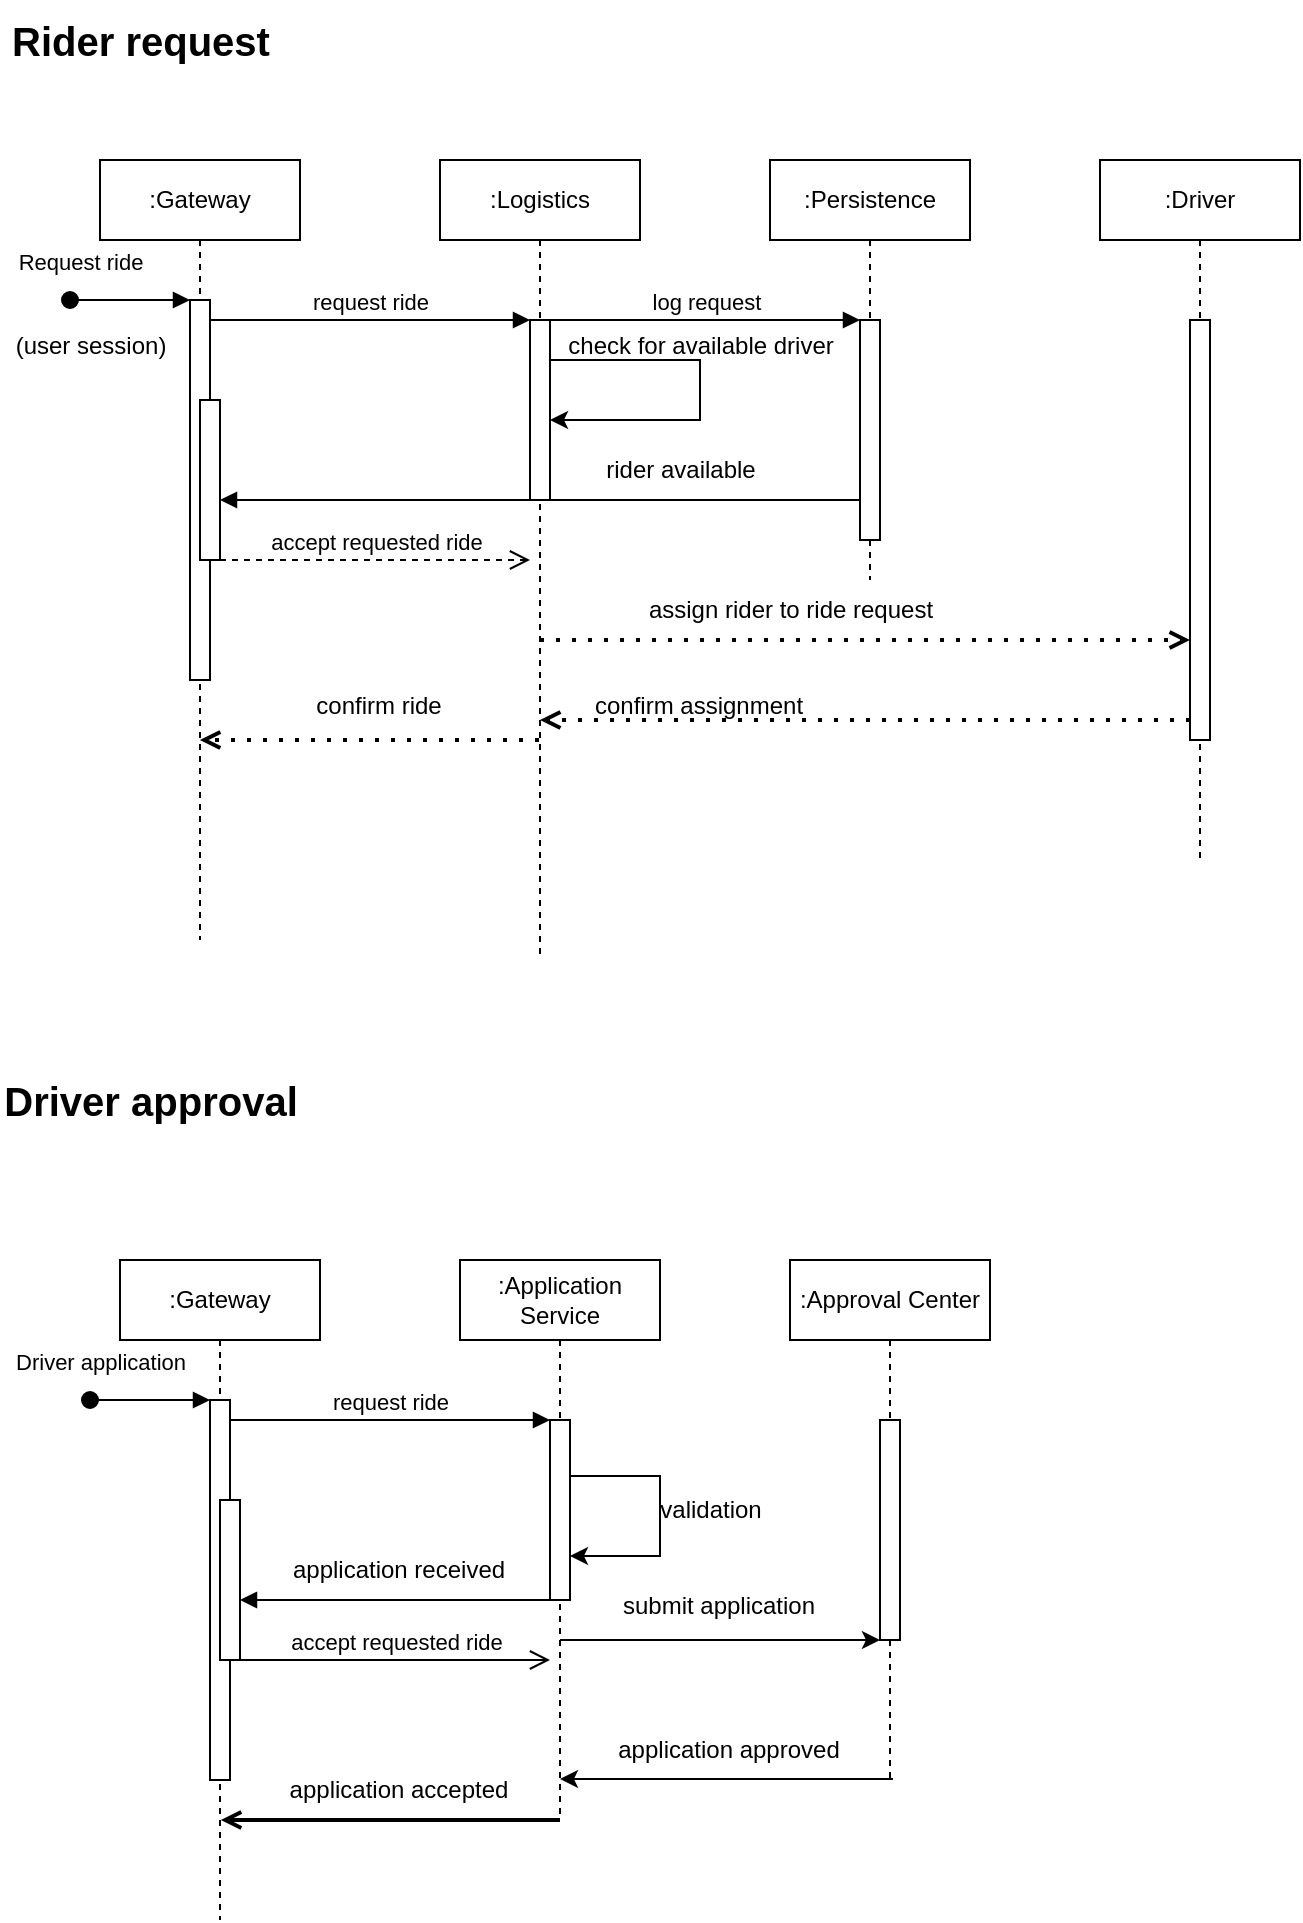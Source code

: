 <mxfile version="22.1.18" type="github">
  <diagram name="Page-1" id="2YBvvXClWsGukQMizWep">
    <mxGraphModel dx="2284" dy="1895" grid="1" gridSize="10" guides="1" tooltips="1" connect="1" arrows="1" fold="1" page="1" pageScale="1" pageWidth="850" pageHeight="1100" math="0" shadow="0">
      <root>
        <mxCell id="0" />
        <mxCell id="1" parent="0" />
        <mxCell id="aM9ryv3xv72pqoxQDRHE-1" value=":Gateway" style="shape=umlLifeline;perimeter=lifelinePerimeter;whiteSpace=wrap;html=1;container=0;dropTarget=0;collapsible=0;recursiveResize=0;outlineConnect=0;portConstraint=eastwest;newEdgeStyle={&quot;edgeStyle&quot;:&quot;elbowEdgeStyle&quot;,&quot;elbow&quot;:&quot;vertical&quot;,&quot;curved&quot;:0,&quot;rounded&quot;:0};" parent="1" vertex="1">
          <mxGeometry x="40" y="40" width="100" height="390" as="geometry" />
        </mxCell>
        <mxCell id="aM9ryv3xv72pqoxQDRHE-2" value="" style="html=1;points=[];perimeter=orthogonalPerimeter;outlineConnect=0;targetShapes=umlLifeline;portConstraint=eastwest;newEdgeStyle={&quot;edgeStyle&quot;:&quot;elbowEdgeStyle&quot;,&quot;elbow&quot;:&quot;vertical&quot;,&quot;curved&quot;:0,&quot;rounded&quot;:0};" parent="aM9ryv3xv72pqoxQDRHE-1" vertex="1">
          <mxGeometry x="45" y="70" width="10" height="190" as="geometry" />
        </mxCell>
        <mxCell id="aM9ryv3xv72pqoxQDRHE-3" value="&lt;div&gt;Request ride&lt;/div&gt;" style="html=1;verticalAlign=bottom;startArrow=oval;endArrow=block;startSize=8;edgeStyle=elbowEdgeStyle;elbow=vertical;curved=0;rounded=0;" parent="aM9ryv3xv72pqoxQDRHE-1" target="aM9ryv3xv72pqoxQDRHE-2" edge="1">
          <mxGeometry x="-0.843" y="10" relative="1" as="geometry">
            <mxPoint x="-15" y="70" as="sourcePoint" />
            <mxPoint as="offset" />
          </mxGeometry>
        </mxCell>
        <mxCell id="aM9ryv3xv72pqoxQDRHE-4" value="" style="html=1;points=[];perimeter=orthogonalPerimeter;outlineConnect=0;targetShapes=umlLifeline;portConstraint=eastwest;newEdgeStyle={&quot;edgeStyle&quot;:&quot;elbowEdgeStyle&quot;,&quot;elbow&quot;:&quot;vertical&quot;,&quot;curved&quot;:0,&quot;rounded&quot;:0};" parent="aM9ryv3xv72pqoxQDRHE-1" vertex="1">
          <mxGeometry x="50" y="120" width="10" height="80" as="geometry" />
        </mxCell>
        <mxCell id="aM9ryv3xv72pqoxQDRHE-5" value=":Logistics" style="shape=umlLifeline;perimeter=lifelinePerimeter;whiteSpace=wrap;html=1;container=0;dropTarget=0;collapsible=0;recursiveResize=0;outlineConnect=0;portConstraint=eastwest;newEdgeStyle={&quot;edgeStyle&quot;:&quot;elbowEdgeStyle&quot;,&quot;elbow&quot;:&quot;vertical&quot;,&quot;curved&quot;:0,&quot;rounded&quot;:0};" parent="1" vertex="1">
          <mxGeometry x="210" y="40" width="100" height="400" as="geometry" />
        </mxCell>
        <mxCell id="aM9ryv3xv72pqoxQDRHE-6" value="" style="html=1;points=[];perimeter=orthogonalPerimeter;outlineConnect=0;targetShapes=umlLifeline;portConstraint=eastwest;newEdgeStyle={&quot;edgeStyle&quot;:&quot;elbowEdgeStyle&quot;,&quot;elbow&quot;:&quot;vertical&quot;,&quot;curved&quot;:0,&quot;rounded&quot;:0};" parent="aM9ryv3xv72pqoxQDRHE-5" vertex="1">
          <mxGeometry x="45" y="80" width="10" height="90" as="geometry" />
        </mxCell>
        <mxCell id="qVhcKS6AcqmyLP0HcqAy-10" value="" style="endArrow=classic;html=1;rounded=0;edgeStyle=orthogonalEdgeStyle;" edge="1" parent="aM9ryv3xv72pqoxQDRHE-5" source="aM9ryv3xv72pqoxQDRHE-6" target="aM9ryv3xv72pqoxQDRHE-6">
          <mxGeometry width="50" height="50" relative="1" as="geometry">
            <mxPoint x="60" y="100" as="sourcePoint" />
            <mxPoint x="270" y="120" as="targetPoint" />
            <Array as="points">
              <mxPoint x="130" y="100" />
              <mxPoint x="130" y="130" />
            </Array>
          </mxGeometry>
        </mxCell>
        <mxCell id="aM9ryv3xv72pqoxQDRHE-7" value="request ride" style="html=1;verticalAlign=bottom;endArrow=block;edgeStyle=elbowEdgeStyle;elbow=vertical;curved=0;rounded=0;" parent="1" source="aM9ryv3xv72pqoxQDRHE-2" target="aM9ryv3xv72pqoxQDRHE-6" edge="1">
          <mxGeometry relative="1" as="geometry">
            <mxPoint x="195" y="130" as="sourcePoint" />
            <Array as="points">
              <mxPoint x="180" y="120" />
            </Array>
          </mxGeometry>
        </mxCell>
        <mxCell id="aM9ryv3xv72pqoxQDRHE-9" value="" style="html=1;verticalAlign=bottom;endArrow=block;edgeStyle=elbowEdgeStyle;elbow=vertical;curved=0;rounded=0;" parent="1" edge="1">
          <mxGeometry relative="1" as="geometry">
            <mxPoint x="420" y="210" as="sourcePoint" />
            <Array as="points">
              <mxPoint x="190" y="210" />
            </Array>
            <mxPoint x="100" y="210" as="targetPoint" />
          </mxGeometry>
        </mxCell>
        <mxCell id="aM9ryv3xv72pqoxQDRHE-10" value="accept requested ride" style="html=1;verticalAlign=bottom;endArrow=open;dashed=1;endSize=8;edgeStyle=elbowEdgeStyle;elbow=vertical;curved=0;rounded=0;" parent="1" edge="1">
          <mxGeometry relative="1" as="geometry">
            <mxPoint x="255" y="240" as="targetPoint" />
            <Array as="points">
              <mxPoint x="180" y="240" />
            </Array>
            <mxPoint x="100" y="240" as="sourcePoint" />
          </mxGeometry>
        </mxCell>
        <mxCell id="qVhcKS6AcqmyLP0HcqAy-1" value=":Persistence" style="shape=umlLifeline;perimeter=lifelinePerimeter;whiteSpace=wrap;html=1;container=0;dropTarget=0;collapsible=0;recursiveResize=0;outlineConnect=0;portConstraint=eastwest;newEdgeStyle={&quot;edgeStyle&quot;:&quot;elbowEdgeStyle&quot;,&quot;elbow&quot;:&quot;vertical&quot;,&quot;curved&quot;:0,&quot;rounded&quot;:0};" vertex="1" parent="1">
          <mxGeometry x="375" y="40" width="100" height="210" as="geometry" />
        </mxCell>
        <mxCell id="qVhcKS6AcqmyLP0HcqAy-2" value="" style="html=1;points=[];perimeter=orthogonalPerimeter;outlineConnect=0;targetShapes=umlLifeline;portConstraint=eastwest;newEdgeStyle={&quot;edgeStyle&quot;:&quot;elbowEdgeStyle&quot;,&quot;elbow&quot;:&quot;vertical&quot;,&quot;curved&quot;:0,&quot;rounded&quot;:0};" vertex="1" parent="qVhcKS6AcqmyLP0HcqAy-1">
          <mxGeometry x="45" y="80" width="10" height="110" as="geometry" />
        </mxCell>
        <mxCell id="qVhcKS6AcqmyLP0HcqAy-3" value=":Driver" style="shape=umlLifeline;perimeter=lifelinePerimeter;whiteSpace=wrap;html=1;container=0;dropTarget=0;collapsible=0;recursiveResize=0;outlineConnect=0;portConstraint=eastwest;newEdgeStyle={&quot;edgeStyle&quot;:&quot;elbowEdgeStyle&quot;,&quot;elbow&quot;:&quot;vertical&quot;,&quot;curved&quot;:0,&quot;rounded&quot;:0};" vertex="1" parent="1">
          <mxGeometry x="540" y="40" width="100" height="350" as="geometry" />
        </mxCell>
        <mxCell id="qVhcKS6AcqmyLP0HcqAy-4" value="" style="html=1;points=[];perimeter=orthogonalPerimeter;outlineConnect=0;targetShapes=umlLifeline;portConstraint=eastwest;newEdgeStyle={&quot;edgeStyle&quot;:&quot;elbowEdgeStyle&quot;,&quot;elbow&quot;:&quot;vertical&quot;,&quot;curved&quot;:0,&quot;rounded&quot;:0};" vertex="1" parent="qVhcKS6AcqmyLP0HcqAy-3">
          <mxGeometry x="45" y="80" width="10" height="210" as="geometry" />
        </mxCell>
        <mxCell id="qVhcKS6AcqmyLP0HcqAy-7" value="(user session)" style="text;html=1;align=center;verticalAlign=middle;resizable=0;points=[];autosize=1;strokeColor=none;fillColor=none;" vertex="1" parent="1">
          <mxGeometry x="-10" y="118" width="90" height="30" as="geometry" />
        </mxCell>
        <mxCell id="qVhcKS6AcqmyLP0HcqAy-8" value="log request" style="html=1;verticalAlign=bottom;endArrow=block;edgeStyle=elbowEdgeStyle;elbow=vertical;curved=0;rounded=0;" edge="1" parent="1">
          <mxGeometry relative="1" as="geometry">
            <mxPoint x="265" y="120" as="sourcePoint" />
            <Array as="points">
              <mxPoint x="365" y="120" />
            </Array>
            <mxPoint x="420" y="120" as="targetPoint" />
          </mxGeometry>
        </mxCell>
        <mxCell id="qVhcKS6AcqmyLP0HcqAy-11" value="check for available driver" style="text;html=1;align=center;verticalAlign=middle;resizable=0;points=[];autosize=1;strokeColor=none;fillColor=none;" vertex="1" parent="1">
          <mxGeometry x="270" y="118" width="140" height="30" as="geometry" />
        </mxCell>
        <mxCell id="qVhcKS6AcqmyLP0HcqAy-14" value="rider available" style="text;html=1;align=center;verticalAlign=middle;resizable=0;points=[];autosize=1;strokeColor=none;fillColor=none;" vertex="1" parent="1">
          <mxGeometry x="285" y="180" width="90" height="30" as="geometry" />
        </mxCell>
        <mxCell id="qVhcKS6AcqmyLP0HcqAy-15" value="" style="endArrow=open;dashed=1;html=1;dashPattern=1 3;strokeWidth=2;rounded=0;endFill=0;" edge="1" parent="1" target="qVhcKS6AcqmyLP0HcqAy-4">
          <mxGeometry width="50" height="50" relative="1" as="geometry">
            <mxPoint x="260" y="280" as="sourcePoint" />
            <mxPoint x="575" y="280" as="targetPoint" />
          </mxGeometry>
        </mxCell>
        <mxCell id="qVhcKS6AcqmyLP0HcqAy-16" value="assign rider to ride request" style="text;html=1;align=center;verticalAlign=middle;resizable=0;points=[];autosize=1;strokeColor=none;fillColor=none;" vertex="1" parent="1">
          <mxGeometry x="310" y="250" width="150" height="30" as="geometry" />
        </mxCell>
        <mxCell id="qVhcKS6AcqmyLP0HcqAy-20" value="" style="endArrow=open;dashed=1;html=1;dashPattern=1 3;strokeWidth=2;rounded=0;endFill=0;" edge="1" parent="1" target="aM9ryv3xv72pqoxQDRHE-5">
          <mxGeometry width="50" height="50" relative="1" as="geometry">
            <mxPoint x="585" y="320" as="sourcePoint" />
            <mxPoint x="320" y="320" as="targetPoint" />
            <Array as="points">
              <mxPoint x="440" y="320" />
            </Array>
          </mxGeometry>
        </mxCell>
        <mxCell id="qVhcKS6AcqmyLP0HcqAy-22" value="" style="endArrow=open;dashed=1;html=1;dashPattern=1 3;strokeWidth=2;rounded=0;endFill=0;" edge="1" parent="1">
          <mxGeometry width="50" height="50" relative="1" as="geometry">
            <mxPoint x="259.5" y="330" as="sourcePoint" />
            <mxPoint x="89.929" y="330" as="targetPoint" />
          </mxGeometry>
        </mxCell>
        <mxCell id="qVhcKS6AcqmyLP0HcqAy-23" value="confirm assignment" style="text;html=1;align=center;verticalAlign=middle;resizable=0;points=[];autosize=1;strokeColor=none;fillColor=none;" vertex="1" parent="1">
          <mxGeometry x="279" y="298" width="120" height="30" as="geometry" />
        </mxCell>
        <mxCell id="qVhcKS6AcqmyLP0HcqAy-24" value="confirm ride" style="text;html=1;align=center;verticalAlign=middle;resizable=0;points=[];autosize=1;strokeColor=none;fillColor=none;" vertex="1" parent="1">
          <mxGeometry x="139" y="298" width="80" height="30" as="geometry" />
        </mxCell>
        <mxCell id="qVhcKS6AcqmyLP0HcqAy-25" value=":Gateway" style="shape=umlLifeline;perimeter=lifelinePerimeter;whiteSpace=wrap;html=1;container=0;dropTarget=0;collapsible=0;recursiveResize=0;outlineConnect=0;portConstraint=eastwest;newEdgeStyle={&quot;edgeStyle&quot;:&quot;elbowEdgeStyle&quot;,&quot;elbow&quot;:&quot;vertical&quot;,&quot;curved&quot;:0,&quot;rounded&quot;:0};" vertex="1" parent="1">
          <mxGeometry x="50" y="590" width="100" height="330" as="geometry" />
        </mxCell>
        <mxCell id="qVhcKS6AcqmyLP0HcqAy-26" value="" style="html=1;points=[];perimeter=orthogonalPerimeter;outlineConnect=0;targetShapes=umlLifeline;portConstraint=eastwest;newEdgeStyle={&quot;edgeStyle&quot;:&quot;elbowEdgeStyle&quot;,&quot;elbow&quot;:&quot;vertical&quot;,&quot;curved&quot;:0,&quot;rounded&quot;:0};" vertex="1" parent="qVhcKS6AcqmyLP0HcqAy-25">
          <mxGeometry x="45" y="70" width="10" height="190" as="geometry" />
        </mxCell>
        <mxCell id="qVhcKS6AcqmyLP0HcqAy-27" value="&lt;div&gt;Driver application&lt;br&gt;&lt;/div&gt;" style="html=1;verticalAlign=bottom;startArrow=oval;endArrow=block;startSize=8;edgeStyle=elbowEdgeStyle;elbow=vertical;curved=0;rounded=0;" edge="1" parent="qVhcKS6AcqmyLP0HcqAy-25" target="qVhcKS6AcqmyLP0HcqAy-26">
          <mxGeometry x="-0.843" y="10" relative="1" as="geometry">
            <mxPoint x="-15" y="70" as="sourcePoint" />
            <mxPoint as="offset" />
          </mxGeometry>
        </mxCell>
        <mxCell id="qVhcKS6AcqmyLP0HcqAy-28" value="" style="html=1;points=[];perimeter=orthogonalPerimeter;outlineConnect=0;targetShapes=umlLifeline;portConstraint=eastwest;newEdgeStyle={&quot;edgeStyle&quot;:&quot;elbowEdgeStyle&quot;,&quot;elbow&quot;:&quot;vertical&quot;,&quot;curved&quot;:0,&quot;rounded&quot;:0};" vertex="1" parent="qVhcKS6AcqmyLP0HcqAy-25">
          <mxGeometry x="50" y="120" width="10" height="80" as="geometry" />
        </mxCell>
        <mxCell id="qVhcKS6AcqmyLP0HcqAy-29" value=":Application Service" style="shape=umlLifeline;perimeter=lifelinePerimeter;whiteSpace=wrap;html=1;container=0;dropTarget=0;collapsible=0;recursiveResize=0;outlineConnect=0;portConstraint=eastwest;newEdgeStyle={&quot;edgeStyle&quot;:&quot;elbowEdgeStyle&quot;,&quot;elbow&quot;:&quot;vertical&quot;,&quot;curved&quot;:0,&quot;rounded&quot;:0};" vertex="1" parent="1">
          <mxGeometry x="220" y="590" width="100" height="280" as="geometry" />
        </mxCell>
        <mxCell id="qVhcKS6AcqmyLP0HcqAy-30" value="" style="html=1;points=[];perimeter=orthogonalPerimeter;outlineConnect=0;targetShapes=umlLifeline;portConstraint=eastwest;newEdgeStyle={&quot;edgeStyle&quot;:&quot;elbowEdgeStyle&quot;,&quot;elbow&quot;:&quot;vertical&quot;,&quot;curved&quot;:0,&quot;rounded&quot;:0};" vertex="1" parent="qVhcKS6AcqmyLP0HcqAy-29">
          <mxGeometry x="45" y="80" width="10" height="90" as="geometry" />
        </mxCell>
        <mxCell id="qVhcKS6AcqmyLP0HcqAy-32" value="request ride" style="html=1;verticalAlign=bottom;endArrow=block;edgeStyle=elbowEdgeStyle;elbow=vertical;curved=0;rounded=0;" edge="1" source="qVhcKS6AcqmyLP0HcqAy-26" target="qVhcKS6AcqmyLP0HcqAy-30" parent="1">
          <mxGeometry relative="1" as="geometry">
            <mxPoint x="205" y="680" as="sourcePoint" />
            <Array as="points">
              <mxPoint x="190" y="670" />
            </Array>
          </mxGeometry>
        </mxCell>
        <mxCell id="qVhcKS6AcqmyLP0HcqAy-33" value="" style="html=1;verticalAlign=bottom;endArrow=block;edgeStyle=elbowEdgeStyle;elbow=vertical;curved=0;rounded=0;" edge="1" parent="1" source="qVhcKS6AcqmyLP0HcqAy-30">
          <mxGeometry relative="1" as="geometry">
            <mxPoint x="430" y="760" as="sourcePoint" />
            <Array as="points">
              <mxPoint x="200" y="760" />
            </Array>
            <mxPoint x="110" y="760" as="targetPoint" />
          </mxGeometry>
        </mxCell>
        <mxCell id="qVhcKS6AcqmyLP0HcqAy-34" value="accept requested ride" style="html=1;verticalAlign=bottom;endArrow=open;endSize=8;edgeStyle=elbowEdgeStyle;elbow=vertical;curved=0;rounded=0;" edge="1" parent="1">
          <mxGeometry relative="1" as="geometry">
            <mxPoint x="265" y="790" as="targetPoint" />
            <Array as="points">
              <mxPoint x="190" y="790" />
            </Array>
            <mxPoint x="110" y="790" as="sourcePoint" />
          </mxGeometry>
        </mxCell>
        <mxCell id="qVhcKS6AcqmyLP0HcqAy-35" value=":Approval Center" style="shape=umlLifeline;perimeter=lifelinePerimeter;whiteSpace=wrap;html=1;container=0;dropTarget=0;collapsible=0;recursiveResize=0;outlineConnect=0;portConstraint=eastwest;newEdgeStyle={&quot;edgeStyle&quot;:&quot;elbowEdgeStyle&quot;,&quot;elbow&quot;:&quot;vertical&quot;,&quot;curved&quot;:0,&quot;rounded&quot;:0};" vertex="1" parent="1">
          <mxGeometry x="385" y="590" width="100" height="260" as="geometry" />
        </mxCell>
        <mxCell id="qVhcKS6AcqmyLP0HcqAy-36" value="" style="html=1;points=[];perimeter=orthogonalPerimeter;outlineConnect=0;targetShapes=umlLifeline;portConstraint=eastwest;newEdgeStyle={&quot;edgeStyle&quot;:&quot;elbowEdgeStyle&quot;,&quot;elbow&quot;:&quot;vertical&quot;,&quot;curved&quot;:0,&quot;rounded&quot;:0};" vertex="1" parent="qVhcKS6AcqmyLP0HcqAy-35">
          <mxGeometry x="45" y="80" width="10" height="110" as="geometry" />
        </mxCell>
        <mxCell id="qVhcKS6AcqmyLP0HcqAy-41" value="validation" style="text;html=1;align=center;verticalAlign=middle;resizable=0;points=[];autosize=1;strokeColor=none;fillColor=none;" vertex="1" parent="1">
          <mxGeometry x="310" y="700" width="70" height="30" as="geometry" />
        </mxCell>
        <mxCell id="qVhcKS6AcqmyLP0HcqAy-42" value="application received" style="text;html=1;align=center;verticalAlign=middle;resizable=0;points=[];autosize=1;strokeColor=none;fillColor=none;" vertex="1" parent="1">
          <mxGeometry x="129" y="730" width="120" height="30" as="geometry" />
        </mxCell>
        <mxCell id="qVhcKS6AcqmyLP0HcqAy-46" value="" style="endArrow=open;html=1;strokeWidth=2;rounded=0;endFill=0;" edge="1" parent="1">
          <mxGeometry width="50" height="50" relative="1" as="geometry">
            <mxPoint x="270" y="870" as="sourcePoint" />
            <mxPoint x="100.429" y="870" as="targetPoint" />
          </mxGeometry>
        </mxCell>
        <mxCell id="qVhcKS6AcqmyLP0HcqAy-48" value="application accepted" style="text;html=1;align=center;verticalAlign=middle;resizable=0;points=[];autosize=1;strokeColor=none;fillColor=none;" vertex="1" parent="1">
          <mxGeometry x="129" y="840" width="120" height="30" as="geometry" />
        </mxCell>
        <mxCell id="qVhcKS6AcqmyLP0HcqAy-49" value="&lt;font size=&quot;1&quot;&gt;&lt;b&gt;&lt;font style=&quot;font-size: 20px;&quot;&gt;Driver approval&lt;/font&gt;&lt;/b&gt;&lt;/font&gt;" style="text;html=1;align=center;verticalAlign=middle;resizable=0;points=[];autosize=1;strokeColor=none;fillColor=none;" vertex="1" parent="1">
          <mxGeometry x="-10" y="490" width="150" height="40" as="geometry" />
        </mxCell>
        <mxCell id="qVhcKS6AcqmyLP0HcqAy-50" value="&lt;b&gt;&lt;font style=&quot;font-size: 20px;&quot;&gt;Rider request&lt;/font&gt;&lt;/b&gt;" style="text;html=1;align=center;verticalAlign=middle;resizable=0;points=[];autosize=1;strokeColor=none;fillColor=none;" vertex="1" parent="1">
          <mxGeometry x="-10" y="-40" width="140" height="40" as="geometry" />
        </mxCell>
        <mxCell id="qVhcKS6AcqmyLP0HcqAy-31" value="" style="endArrow=classic;html=1;rounded=0;edgeStyle=orthogonalEdgeStyle;" edge="1" parent="1">
          <mxGeometry width="50" height="50" relative="1" as="geometry">
            <mxPoint x="275" y="698.0" as="sourcePoint" />
            <mxPoint x="275" y="738.0" as="targetPoint" />
            <Array as="points">
              <mxPoint x="320" y="698" />
              <mxPoint x="320" y="738" />
            </Array>
          </mxGeometry>
        </mxCell>
        <mxCell id="qVhcKS6AcqmyLP0HcqAy-53" value="" style="edgeStyle=none;orthogonalLoop=1;jettySize=auto;html=1;rounded=0;" edge="1" parent="1">
          <mxGeometry width="100" relative="1" as="geometry">
            <mxPoint x="270.004" y="780" as="sourcePoint" />
            <mxPoint x="429.98" y="780" as="targetPoint" />
            <Array as="points" />
          </mxGeometry>
        </mxCell>
        <mxCell id="qVhcKS6AcqmyLP0HcqAy-54" value="submit application" style="text;html=1;align=center;verticalAlign=middle;resizable=0;points=[];autosize=1;strokeColor=none;fillColor=none;" vertex="1" parent="1">
          <mxGeometry x="294" y="748" width="110" height="30" as="geometry" />
        </mxCell>
        <mxCell id="qVhcKS6AcqmyLP0HcqAy-57" value="" style="edgeStyle=none;orthogonalLoop=1;jettySize=auto;html=1;rounded=0;exitX=0.515;exitY=0.998;exitDx=0;exitDy=0;exitPerimeter=0;" edge="1" parent="1" source="qVhcKS6AcqmyLP0HcqAy-35" target="qVhcKS6AcqmyLP0HcqAy-29">
          <mxGeometry width="100" relative="1" as="geometry">
            <mxPoint x="370" y="850" as="sourcePoint" />
            <mxPoint x="470" y="850" as="targetPoint" />
            <Array as="points" />
          </mxGeometry>
        </mxCell>
        <mxCell id="qVhcKS6AcqmyLP0HcqAy-58" value="application approved" style="text;html=1;align=center;verticalAlign=middle;resizable=0;points=[];autosize=1;strokeColor=none;fillColor=none;" vertex="1" parent="1">
          <mxGeometry x="294" y="820" width="120" height="30" as="geometry" />
        </mxCell>
      </root>
    </mxGraphModel>
  </diagram>
</mxfile>
